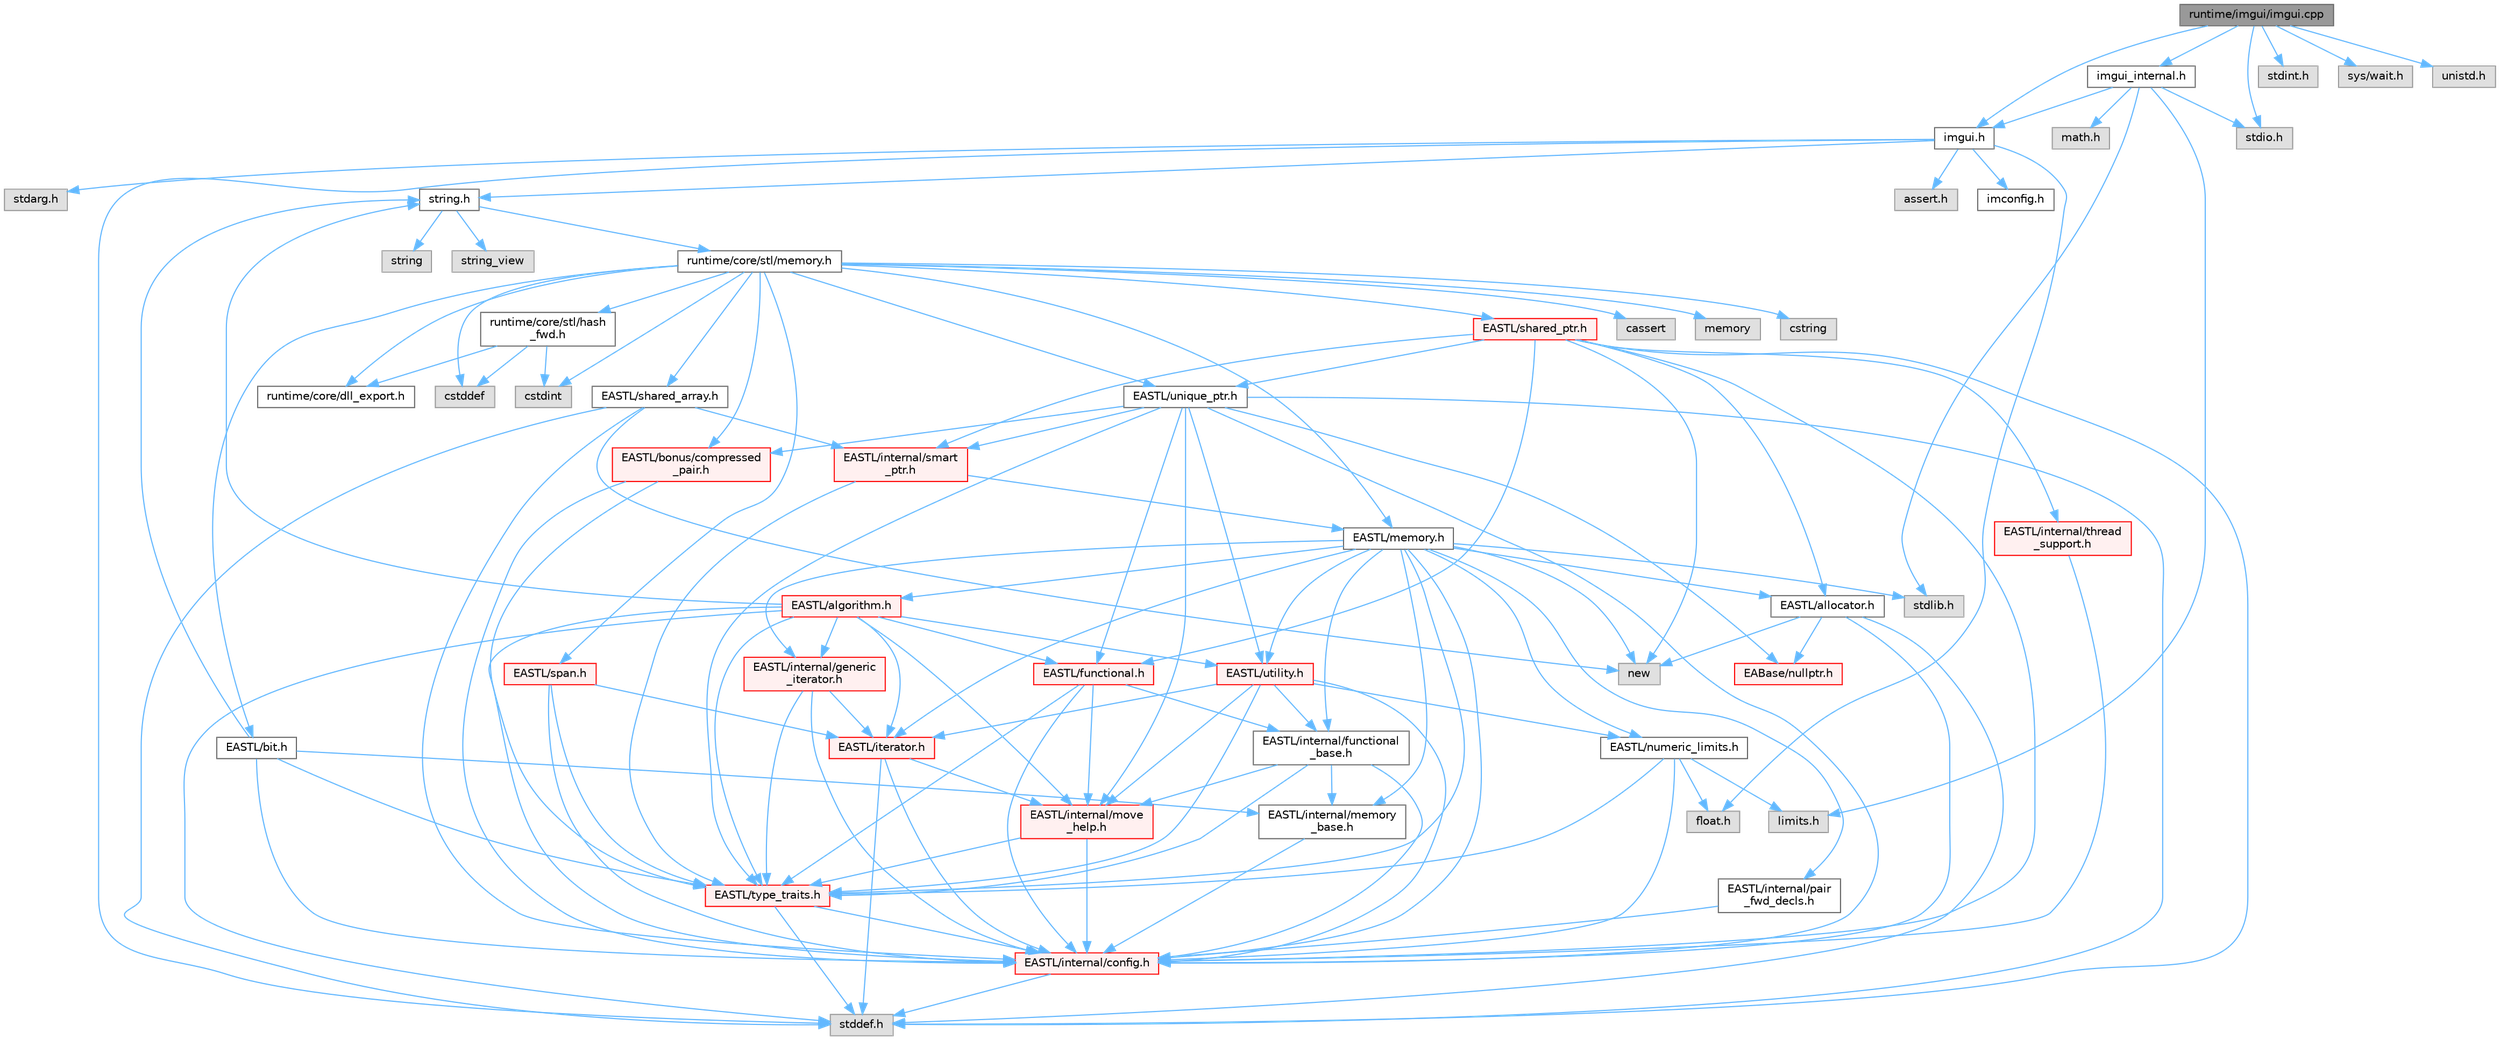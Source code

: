 digraph "runtime/imgui/imgui.cpp"
{
 // LATEX_PDF_SIZE
  bgcolor="transparent";
  edge [fontname=Helvetica,fontsize=10,labelfontname=Helvetica,labelfontsize=10];
  node [fontname=Helvetica,fontsize=10,shape=box,height=0.2,width=0.4];
  Node1 [id="Node000001",label="runtime/imgui/imgui.cpp",height=0.2,width=0.4,color="gray40", fillcolor="grey60", style="filled", fontcolor="black",tooltip=" "];
  Node1 -> Node2 [id="edge128_Node000001_Node000002",color="steelblue1",style="solid",tooltip=" "];
  Node2 [id="Node000002",label="imgui.h",height=0.2,width=0.4,color="grey40", fillcolor="white", style="filled",URL="$imgui_8h.html",tooltip=" "];
  Node2 -> Node3 [id="edge129_Node000002_Node000003",color="steelblue1",style="solid",tooltip=" "];
  Node3 [id="Node000003",label="imconfig.h",height=0.2,width=0.4,color="grey40", fillcolor="white", style="filled",URL="$imconfig_8h.html",tooltip=" "];
  Node2 -> Node4 [id="edge130_Node000002_Node000004",color="steelblue1",style="solid",tooltip=" "];
  Node4 [id="Node000004",label="float.h",height=0.2,width=0.4,color="grey60", fillcolor="#E0E0E0", style="filled",tooltip=" "];
  Node2 -> Node5 [id="edge131_Node000002_Node000005",color="steelblue1",style="solid",tooltip=" "];
  Node5 [id="Node000005",label="stdarg.h",height=0.2,width=0.4,color="grey60", fillcolor="#E0E0E0", style="filled",tooltip=" "];
  Node2 -> Node6 [id="edge132_Node000002_Node000006",color="steelblue1",style="solid",tooltip=" "];
  Node6 [id="Node000006",label="stddef.h",height=0.2,width=0.4,color="grey60", fillcolor="#E0E0E0", style="filled",tooltip=" "];
  Node2 -> Node7 [id="edge133_Node000002_Node000007",color="steelblue1",style="solid",tooltip=" "];
  Node7 [id="Node000007",label="string.h",height=0.2,width=0.4,color="grey40", fillcolor="white", style="filled",URL="$string_8h.html",tooltip=" "];
  Node7 -> Node8 [id="edge134_Node000007_Node000008",color="steelblue1",style="solid",tooltip=" "];
  Node8 [id="Node000008",label="string",height=0.2,width=0.4,color="grey60", fillcolor="#E0E0E0", style="filled",tooltip=" "];
  Node7 -> Node9 [id="edge135_Node000007_Node000009",color="steelblue1",style="solid",tooltip=" "];
  Node9 [id="Node000009",label="string_view",height=0.2,width=0.4,color="grey60", fillcolor="#E0E0E0", style="filled",tooltip=" "];
  Node7 -> Node10 [id="edge136_Node000007_Node000010",color="steelblue1",style="solid",tooltip=" "];
  Node10 [id="Node000010",label="runtime/core/stl/memory.h",height=0.2,width=0.4,color="grey40", fillcolor="white", style="filled",URL="$core_2stl_2memory_8h.html",tooltip=" "];
  Node10 -> Node11 [id="edge137_Node000010_Node000011",color="steelblue1",style="solid",tooltip=" "];
  Node11 [id="Node000011",label="cstddef",height=0.2,width=0.4,color="grey60", fillcolor="#E0E0E0", style="filled",tooltip=" "];
  Node10 -> Node12 [id="edge138_Node000010_Node000012",color="steelblue1",style="solid",tooltip=" "];
  Node12 [id="Node000012",label="cstdint",height=0.2,width=0.4,color="grey60", fillcolor="#E0E0E0", style="filled",tooltip=" "];
  Node10 -> Node13 [id="edge139_Node000010_Node000013",color="steelblue1",style="solid",tooltip=" "];
  Node13 [id="Node000013",label="cassert",height=0.2,width=0.4,color="grey60", fillcolor="#E0E0E0", style="filled",tooltip=" "];
  Node10 -> Node14 [id="edge140_Node000010_Node000014",color="steelblue1",style="solid",tooltip=" "];
  Node14 [id="Node000014",label="memory",height=0.2,width=0.4,color="grey60", fillcolor="#E0E0E0", style="filled",tooltip=" "];
  Node10 -> Node15 [id="edge141_Node000010_Node000015",color="steelblue1",style="solid",tooltip=" "];
  Node15 [id="Node000015",label="cstring",height=0.2,width=0.4,color="grey60", fillcolor="#E0E0E0", style="filled",tooltip=" "];
  Node10 -> Node16 [id="edge142_Node000010_Node000016",color="steelblue1",style="solid",tooltip=" "];
  Node16 [id="Node000016",label="EASTL/bit.h",height=0.2,width=0.4,color="grey40", fillcolor="white", style="filled",URL="$bit_8h.html",tooltip=" "];
  Node16 -> Node17 [id="edge143_Node000016_Node000017",color="steelblue1",style="solid",tooltip=" "];
  Node17 [id="Node000017",label="EASTL/internal/config.h",height=0.2,width=0.4,color="red", fillcolor="#FFF0F0", style="filled",URL="$config_8h.html",tooltip=" "];
  Node17 -> Node6 [id="edge144_Node000017_Node000006",color="steelblue1",style="solid",tooltip=" "];
  Node16 -> Node25 [id="edge145_Node000016_Node000025",color="steelblue1",style="solid",tooltip=" "];
  Node25 [id="Node000025",label="EASTL/internal/memory\l_base.h",height=0.2,width=0.4,color="grey40", fillcolor="white", style="filled",URL="$memory__base_8h.html",tooltip=" "];
  Node25 -> Node17 [id="edge146_Node000025_Node000017",color="steelblue1",style="solid",tooltip=" "];
  Node16 -> Node26 [id="edge147_Node000016_Node000026",color="steelblue1",style="solid",tooltip=" "];
  Node26 [id="Node000026",label="EASTL/type_traits.h",height=0.2,width=0.4,color="red", fillcolor="#FFF0F0", style="filled",URL="$_e_a_s_t_l_2include_2_e_a_s_t_l_2type__traits_8h.html",tooltip=" "];
  Node26 -> Node17 [id="edge148_Node000026_Node000017",color="steelblue1",style="solid",tooltip=" "];
  Node26 -> Node6 [id="edge149_Node000026_Node000006",color="steelblue1",style="solid",tooltip=" "];
  Node16 -> Node7 [id="edge150_Node000016_Node000007",color="steelblue1",style="solid",tooltip=" "];
  Node10 -> Node36 [id="edge151_Node000010_Node000036",color="steelblue1",style="solid",tooltip=" "];
  Node36 [id="Node000036",label="EASTL/memory.h",height=0.2,width=0.4,color="grey40", fillcolor="white", style="filled",URL="$_e_a_s_t_l_2include_2_e_a_s_t_l_2memory_8h.html",tooltip=" "];
  Node36 -> Node17 [id="edge152_Node000036_Node000017",color="steelblue1",style="solid",tooltip=" "];
  Node36 -> Node25 [id="edge153_Node000036_Node000025",color="steelblue1",style="solid",tooltip=" "];
  Node36 -> Node37 [id="edge154_Node000036_Node000037",color="steelblue1",style="solid",tooltip=" "];
  Node37 [id="Node000037",label="EASTL/internal/generic\l_iterator.h",height=0.2,width=0.4,color="red", fillcolor="#FFF0F0", style="filled",URL="$generic__iterator_8h.html",tooltip=" "];
  Node37 -> Node17 [id="edge155_Node000037_Node000017",color="steelblue1",style="solid",tooltip=" "];
  Node37 -> Node38 [id="edge156_Node000037_Node000038",color="steelblue1",style="solid",tooltip=" "];
  Node38 [id="Node000038",label="EASTL/iterator.h",height=0.2,width=0.4,color="red", fillcolor="#FFF0F0", style="filled",URL="$_e_a_s_t_l_2include_2_e_a_s_t_l_2iterator_8h.html",tooltip=" "];
  Node38 -> Node17 [id="edge157_Node000038_Node000017",color="steelblue1",style="solid",tooltip=" "];
  Node38 -> Node39 [id="edge158_Node000038_Node000039",color="steelblue1",style="solid",tooltip=" "];
  Node39 [id="Node000039",label="EASTL/internal/move\l_help.h",height=0.2,width=0.4,color="red", fillcolor="#FFF0F0", style="filled",URL="$move__help_8h.html",tooltip=" "];
  Node39 -> Node17 [id="edge159_Node000039_Node000017",color="steelblue1",style="solid",tooltip=" "];
  Node39 -> Node26 [id="edge160_Node000039_Node000026",color="steelblue1",style="solid",tooltip=" "];
  Node38 -> Node6 [id="edge161_Node000038_Node000006",color="steelblue1",style="solid",tooltip=" "];
  Node37 -> Node26 [id="edge162_Node000037_Node000026",color="steelblue1",style="solid",tooltip=" "];
  Node36 -> Node41 [id="edge163_Node000036_Node000041",color="steelblue1",style="solid",tooltip=" "];
  Node41 [id="Node000041",label="EASTL/internal/pair\l_fwd_decls.h",height=0.2,width=0.4,color="grey40", fillcolor="white", style="filled",URL="$pair__fwd__decls_8h.html",tooltip=" "];
  Node41 -> Node17 [id="edge164_Node000041_Node000017",color="steelblue1",style="solid",tooltip=" "];
  Node36 -> Node42 [id="edge165_Node000036_Node000042",color="steelblue1",style="solid",tooltip=" "];
  Node42 [id="Node000042",label="EASTL/internal/functional\l_base.h",height=0.2,width=0.4,color="grey40", fillcolor="white", style="filled",URL="$functional__base_8h.html",tooltip=" "];
  Node42 -> Node17 [id="edge166_Node000042_Node000017",color="steelblue1",style="solid",tooltip=" "];
  Node42 -> Node25 [id="edge167_Node000042_Node000025",color="steelblue1",style="solid",tooltip=" "];
  Node42 -> Node39 [id="edge168_Node000042_Node000039",color="steelblue1",style="solid",tooltip=" "];
  Node42 -> Node26 [id="edge169_Node000042_Node000026",color="steelblue1",style="solid",tooltip=" "];
  Node36 -> Node43 [id="edge170_Node000036_Node000043",color="steelblue1",style="solid",tooltip=" "];
  Node43 [id="Node000043",label="EASTL/algorithm.h",height=0.2,width=0.4,color="red", fillcolor="#FFF0F0", style="filled",URL="$_e_a_s_t_l_2include_2_e_a_s_t_l_2algorithm_8h.html",tooltip=" "];
  Node43 -> Node17 [id="edge171_Node000043_Node000017",color="steelblue1",style="solid",tooltip=" "];
  Node43 -> Node26 [id="edge172_Node000043_Node000026",color="steelblue1",style="solid",tooltip=" "];
  Node43 -> Node39 [id="edge173_Node000043_Node000039",color="steelblue1",style="solid",tooltip=" "];
  Node43 -> Node38 [id="edge174_Node000043_Node000038",color="steelblue1",style="solid",tooltip=" "];
  Node43 -> Node46 [id="edge175_Node000043_Node000046",color="steelblue1",style="solid",tooltip=" "];
  Node46 [id="Node000046",label="EASTL/functional.h",height=0.2,width=0.4,color="red", fillcolor="#FFF0F0", style="filled",URL="$_e_a_s_t_l_2include_2_e_a_s_t_l_2functional_8h.html",tooltip=" "];
  Node46 -> Node17 [id="edge176_Node000046_Node000017",color="steelblue1",style="solid",tooltip=" "];
  Node46 -> Node39 [id="edge177_Node000046_Node000039",color="steelblue1",style="solid",tooltip=" "];
  Node46 -> Node26 [id="edge178_Node000046_Node000026",color="steelblue1",style="solid",tooltip=" "];
  Node46 -> Node42 [id="edge179_Node000046_Node000042",color="steelblue1",style="solid",tooltip=" "];
  Node43 -> Node53 [id="edge180_Node000043_Node000053",color="steelblue1",style="solid",tooltip=" "];
  Node53 [id="Node000053",label="EASTL/utility.h",height=0.2,width=0.4,color="red", fillcolor="#FFF0F0", style="filled",URL="$_e_a_s_t_l_2include_2_e_a_s_t_l_2utility_8h.html",tooltip=" "];
  Node53 -> Node17 [id="edge181_Node000053_Node000017",color="steelblue1",style="solid",tooltip=" "];
  Node53 -> Node26 [id="edge182_Node000053_Node000026",color="steelblue1",style="solid",tooltip=" "];
  Node53 -> Node38 [id="edge183_Node000053_Node000038",color="steelblue1",style="solid",tooltip=" "];
  Node53 -> Node54 [id="edge184_Node000053_Node000054",color="steelblue1",style="solid",tooltip=" "];
  Node54 [id="Node000054",label="EASTL/numeric_limits.h",height=0.2,width=0.4,color="grey40", fillcolor="white", style="filled",URL="$numeric__limits_8h.html",tooltip=" "];
  Node54 -> Node17 [id="edge185_Node000054_Node000017",color="steelblue1",style="solid",tooltip=" "];
  Node54 -> Node26 [id="edge186_Node000054_Node000026",color="steelblue1",style="solid",tooltip=" "];
  Node54 -> Node30 [id="edge187_Node000054_Node000030",color="steelblue1",style="solid",tooltip=" "];
  Node30 [id="Node000030",label="limits.h",height=0.2,width=0.4,color="grey60", fillcolor="#E0E0E0", style="filled",tooltip=" "];
  Node54 -> Node4 [id="edge188_Node000054_Node000004",color="steelblue1",style="solid",tooltip=" "];
  Node53 -> Node42 [id="edge189_Node000053_Node000042",color="steelblue1",style="solid",tooltip=" "];
  Node53 -> Node39 [id="edge190_Node000053_Node000039",color="steelblue1",style="solid",tooltip=" "];
  Node43 -> Node37 [id="edge191_Node000043_Node000037",color="steelblue1",style="solid",tooltip=" "];
  Node43 -> Node6 [id="edge192_Node000043_Node000006",color="steelblue1",style="solid",tooltip=" "];
  Node43 -> Node7 [id="edge193_Node000043_Node000007",color="steelblue1",style="solid",tooltip=" "];
  Node36 -> Node26 [id="edge194_Node000036_Node000026",color="steelblue1",style="solid",tooltip=" "];
  Node36 -> Node50 [id="edge195_Node000036_Node000050",color="steelblue1",style="solid",tooltip=" "];
  Node50 [id="Node000050",label="EASTL/allocator.h",height=0.2,width=0.4,color="grey40", fillcolor="white", style="filled",URL="$allocator_8h.html",tooltip=" "];
  Node50 -> Node17 [id="edge196_Node000050_Node000017",color="steelblue1",style="solid",tooltip=" "];
  Node50 -> Node28 [id="edge197_Node000050_Node000028",color="steelblue1",style="solid",tooltip=" "];
  Node28 [id="Node000028",label="EABase/nullptr.h",height=0.2,width=0.4,color="red", fillcolor="#FFF0F0", style="filled",URL="$nullptr_8h.html",tooltip=" "];
  Node50 -> Node6 [id="edge198_Node000050_Node000006",color="steelblue1",style="solid",tooltip=" "];
  Node50 -> Node51 [id="edge199_Node000050_Node000051",color="steelblue1",style="solid",tooltip=" "];
  Node51 [id="Node000051",label="new",height=0.2,width=0.4,color="grey60", fillcolor="#E0E0E0", style="filled",tooltip=" "];
  Node36 -> Node38 [id="edge200_Node000036_Node000038",color="steelblue1",style="solid",tooltip=" "];
  Node36 -> Node53 [id="edge201_Node000036_Node000053",color="steelblue1",style="solid",tooltip=" "];
  Node36 -> Node54 [id="edge202_Node000036_Node000054",color="steelblue1",style="solid",tooltip=" "];
  Node36 -> Node62 [id="edge203_Node000036_Node000062",color="steelblue1",style="solid",tooltip=" "];
  Node62 [id="Node000062",label="stdlib.h",height=0.2,width=0.4,color="grey60", fillcolor="#E0E0E0", style="filled",tooltip=" "];
  Node36 -> Node51 [id="edge204_Node000036_Node000051",color="steelblue1",style="solid",tooltip=" "];
  Node10 -> Node63 [id="edge205_Node000010_Node000063",color="steelblue1",style="solid",tooltip=" "];
  Node63 [id="Node000063",label="EASTL/shared_array.h",height=0.2,width=0.4,color="grey40", fillcolor="white", style="filled",URL="$shared__array_8h.html",tooltip=" "];
  Node63 -> Node17 [id="edge206_Node000063_Node000017",color="steelblue1",style="solid",tooltip=" "];
  Node63 -> Node64 [id="edge207_Node000063_Node000064",color="steelblue1",style="solid",tooltip=" "];
  Node64 [id="Node000064",label="EASTL/internal/smart\l_ptr.h",height=0.2,width=0.4,color="red", fillcolor="#FFF0F0", style="filled",URL="$smart__ptr_8h.html",tooltip=" "];
  Node64 -> Node36 [id="edge208_Node000064_Node000036",color="steelblue1",style="solid",tooltip=" "];
  Node64 -> Node26 [id="edge209_Node000064_Node000026",color="steelblue1",style="solid",tooltip=" "];
  Node63 -> Node51 [id="edge210_Node000063_Node000051",color="steelblue1",style="solid",tooltip=" "];
  Node63 -> Node6 [id="edge211_Node000063_Node000006",color="steelblue1",style="solid",tooltip=" "];
  Node10 -> Node66 [id="edge212_Node000010_Node000066",color="steelblue1",style="solid",tooltip=" "];
  Node66 [id="Node000066",label="EASTL/unique_ptr.h",height=0.2,width=0.4,color="grey40", fillcolor="white", style="filled",URL="$unique__ptr_8h.html",tooltip=" "];
  Node66 -> Node28 [id="edge213_Node000066_Node000028",color="steelblue1",style="solid",tooltip=" "];
  Node66 -> Node67 [id="edge214_Node000066_Node000067",color="steelblue1",style="solid",tooltip=" "];
  Node67 [id="Node000067",label="EASTL/bonus/compressed\l_pair.h",height=0.2,width=0.4,color="red", fillcolor="#FFF0F0", style="filled",URL="$compressed__pair_8h.html",tooltip=" "];
  Node67 -> Node17 [id="edge215_Node000067_Node000017",color="steelblue1",style="solid",tooltip=" "];
  Node67 -> Node26 [id="edge216_Node000067_Node000026",color="steelblue1",style="solid",tooltip=" "];
  Node66 -> Node46 [id="edge217_Node000066_Node000046",color="steelblue1",style="solid",tooltip=" "];
  Node66 -> Node17 [id="edge218_Node000066_Node000017",color="steelblue1",style="solid",tooltip=" "];
  Node66 -> Node39 [id="edge219_Node000066_Node000039",color="steelblue1",style="solid",tooltip=" "];
  Node66 -> Node64 [id="edge220_Node000066_Node000064",color="steelblue1",style="solid",tooltip=" "];
  Node66 -> Node26 [id="edge221_Node000066_Node000026",color="steelblue1",style="solid",tooltip=" "];
  Node66 -> Node53 [id="edge222_Node000066_Node000053",color="steelblue1",style="solid",tooltip=" "];
  Node66 -> Node6 [id="edge223_Node000066_Node000006",color="steelblue1",style="solid",tooltip=" "];
  Node10 -> Node69 [id="edge224_Node000010_Node000069",color="steelblue1",style="solid",tooltip=" "];
  Node69 [id="Node000069",label="EASTL/shared_ptr.h",height=0.2,width=0.4,color="red", fillcolor="#FFF0F0", style="filled",URL="$shared__ptr_8h.html",tooltip=" "];
  Node69 -> Node17 [id="edge225_Node000069_Node000017",color="steelblue1",style="solid",tooltip=" "];
  Node69 -> Node64 [id="edge226_Node000069_Node000064",color="steelblue1",style="solid",tooltip=" "];
  Node69 -> Node70 [id="edge227_Node000069_Node000070",color="steelblue1",style="solid",tooltip=" "];
  Node70 [id="Node000070",label="EASTL/internal/thread\l_support.h",height=0.2,width=0.4,color="red", fillcolor="#FFF0F0", style="filled",URL="$thread__support_8h.html",tooltip=" "];
  Node70 -> Node17 [id="edge228_Node000070_Node000017",color="steelblue1",style="solid",tooltip=" "];
  Node69 -> Node66 [id="edge229_Node000069_Node000066",color="steelblue1",style="solid",tooltip=" "];
  Node69 -> Node46 [id="edge230_Node000069_Node000046",color="steelblue1",style="solid",tooltip=" "];
  Node69 -> Node50 [id="edge231_Node000069_Node000050",color="steelblue1",style="solid",tooltip=" "];
  Node69 -> Node51 [id="edge232_Node000069_Node000051",color="steelblue1",style="solid",tooltip=" "];
  Node69 -> Node6 [id="edge233_Node000069_Node000006",color="steelblue1",style="solid",tooltip=" "];
  Node10 -> Node149 [id="edge234_Node000010_Node000149",color="steelblue1",style="solid",tooltip=" "];
  Node149 [id="Node000149",label="EASTL/span.h",height=0.2,width=0.4,color="red", fillcolor="#FFF0F0", style="filled",URL="$span_8h.html",tooltip=" "];
  Node149 -> Node17 [id="edge235_Node000149_Node000017",color="steelblue1",style="solid",tooltip=" "];
  Node149 -> Node26 [id="edge236_Node000149_Node000026",color="steelblue1",style="solid",tooltip=" "];
  Node149 -> Node38 [id="edge237_Node000149_Node000038",color="steelblue1",style="solid",tooltip=" "];
  Node10 -> Node67 [id="edge238_Node000010_Node000067",color="steelblue1",style="solid",tooltip=" "];
  Node10 -> Node152 [id="edge239_Node000010_Node000152",color="steelblue1",style="solid",tooltip=" "];
  Node152 [id="Node000152",label="runtime/core/dll_export.h",height=0.2,width=0.4,color="grey40", fillcolor="white", style="filled",URL="$dll__export_8h.html",tooltip=" "];
  Node10 -> Node153 [id="edge240_Node000010_Node000153",color="steelblue1",style="solid",tooltip=" "];
  Node153 [id="Node000153",label="runtime/core/stl/hash\l_fwd.h",height=0.2,width=0.4,color="grey40", fillcolor="white", style="filled",URL="$hash__fwd_8h.html",tooltip=" "];
  Node153 -> Node11 [id="edge241_Node000153_Node000011",color="steelblue1",style="solid",tooltip=" "];
  Node153 -> Node12 [id="edge242_Node000153_Node000012",color="steelblue1",style="solid",tooltip=" "];
  Node153 -> Node152 [id="edge243_Node000153_Node000152",color="steelblue1",style="solid",tooltip=" "];
  Node2 -> Node154 [id="edge244_Node000002_Node000154",color="steelblue1",style="solid",tooltip=" "];
  Node154 [id="Node000154",label="assert.h",height=0.2,width=0.4,color="grey60", fillcolor="#E0E0E0", style="filled",tooltip=" "];
  Node1 -> Node155 [id="edge245_Node000001_Node000155",color="steelblue1",style="solid",tooltip=" "];
  Node155 [id="Node000155",label="imgui_internal.h",height=0.2,width=0.4,color="grey40", fillcolor="white", style="filled",URL="$imgui__internal_8h.html",tooltip=" "];
  Node155 -> Node2 [id="edge246_Node000155_Node000002",color="steelblue1",style="solid",tooltip=" "];
  Node155 -> Node156 [id="edge247_Node000155_Node000156",color="steelblue1",style="solid",tooltip=" "];
  Node156 [id="Node000156",label="stdio.h",height=0.2,width=0.4,color="grey60", fillcolor="#E0E0E0", style="filled",tooltip=" "];
  Node155 -> Node62 [id="edge248_Node000155_Node000062",color="steelblue1",style="solid",tooltip=" "];
  Node155 -> Node157 [id="edge249_Node000155_Node000157",color="steelblue1",style="solid",tooltip=" "];
  Node157 [id="Node000157",label="math.h",height=0.2,width=0.4,color="grey60", fillcolor="#E0E0E0", style="filled",tooltip=" "];
  Node155 -> Node30 [id="edge250_Node000155_Node000030",color="steelblue1",style="solid",tooltip=" "];
  Node1 -> Node156 [id="edge251_Node000001_Node000156",color="steelblue1",style="solid",tooltip=" "];
  Node1 -> Node158 [id="edge252_Node000001_Node000158",color="steelblue1",style="solid",tooltip=" "];
  Node158 [id="Node000158",label="stdint.h",height=0.2,width=0.4,color="grey60", fillcolor="#E0E0E0", style="filled",tooltip=" "];
  Node1 -> Node159 [id="edge253_Node000001_Node000159",color="steelblue1",style="solid",tooltip=" "];
  Node159 [id="Node000159",label="sys/wait.h",height=0.2,width=0.4,color="grey60", fillcolor="#E0E0E0", style="filled",tooltip=" "];
  Node1 -> Node160 [id="edge254_Node000001_Node000160",color="steelblue1",style="solid",tooltip=" "];
  Node160 [id="Node000160",label="unistd.h",height=0.2,width=0.4,color="grey60", fillcolor="#E0E0E0", style="filled",tooltip=" "];
}

